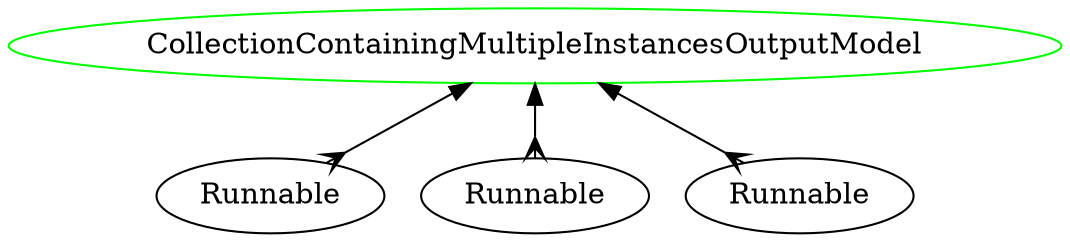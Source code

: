 digraph "CollectionContainingMultipleInstancesOutputModel" {
  overlap = false
  splines = true
  injector [label="CollectionContainingMultipleInstancesOutputModel",color=green];
  node3 [label="Runnable"];
  node2 [label="Runnable"];
  node1 [label="Runnable"];
  injector -> node1 [dir=both, arrowtail=normal, arrowhead=crow];
  injector -> node3 [dir=both, arrowtail=normal, arrowhead=crow];
  injector -> node2 [dir=both, arrowtail=normal, arrowhead=crow];
}
